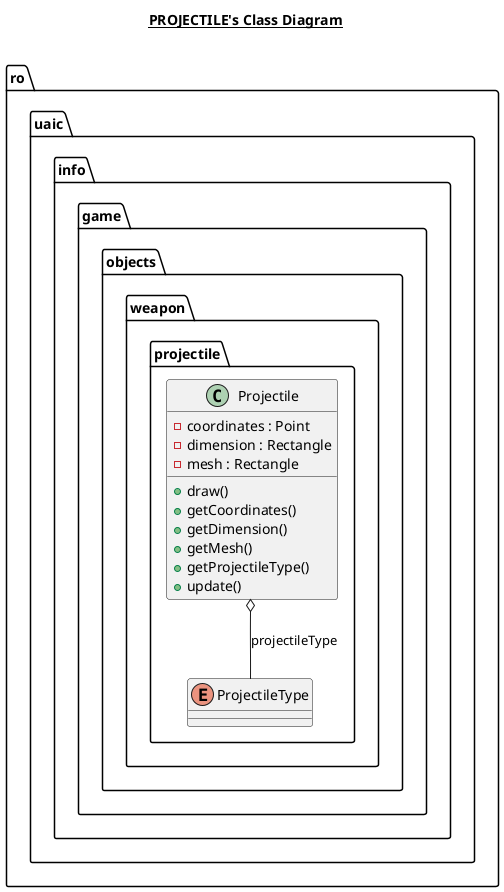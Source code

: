 @startuml

title __PROJECTILE's Class Diagram__\n

  namespace ro.uaic.info.game.objects.weapon {
    namespace projectile {
      class ro.uaic.info.game.objects.weapon.projectile.Projectile {
          - coordinates : Point
          - dimension : Rectangle
          - mesh : Rectangle
          + draw()
          + getCoordinates()
          + getDimension()
          + getMesh()
          + getProjectileType()
          + update()
      }
    }
  }
  

  namespace ro.uaic.info.game.objects.weapon {
    namespace projectile {
      enum ProjectileType {
      }
    }
  }
  

  ro.uaic.info.game.objects.weapon.projectile.Projectile o-- ro.uaic.info.game.objects.weapon.projectile.ProjectileType : projectileType


@enduml
